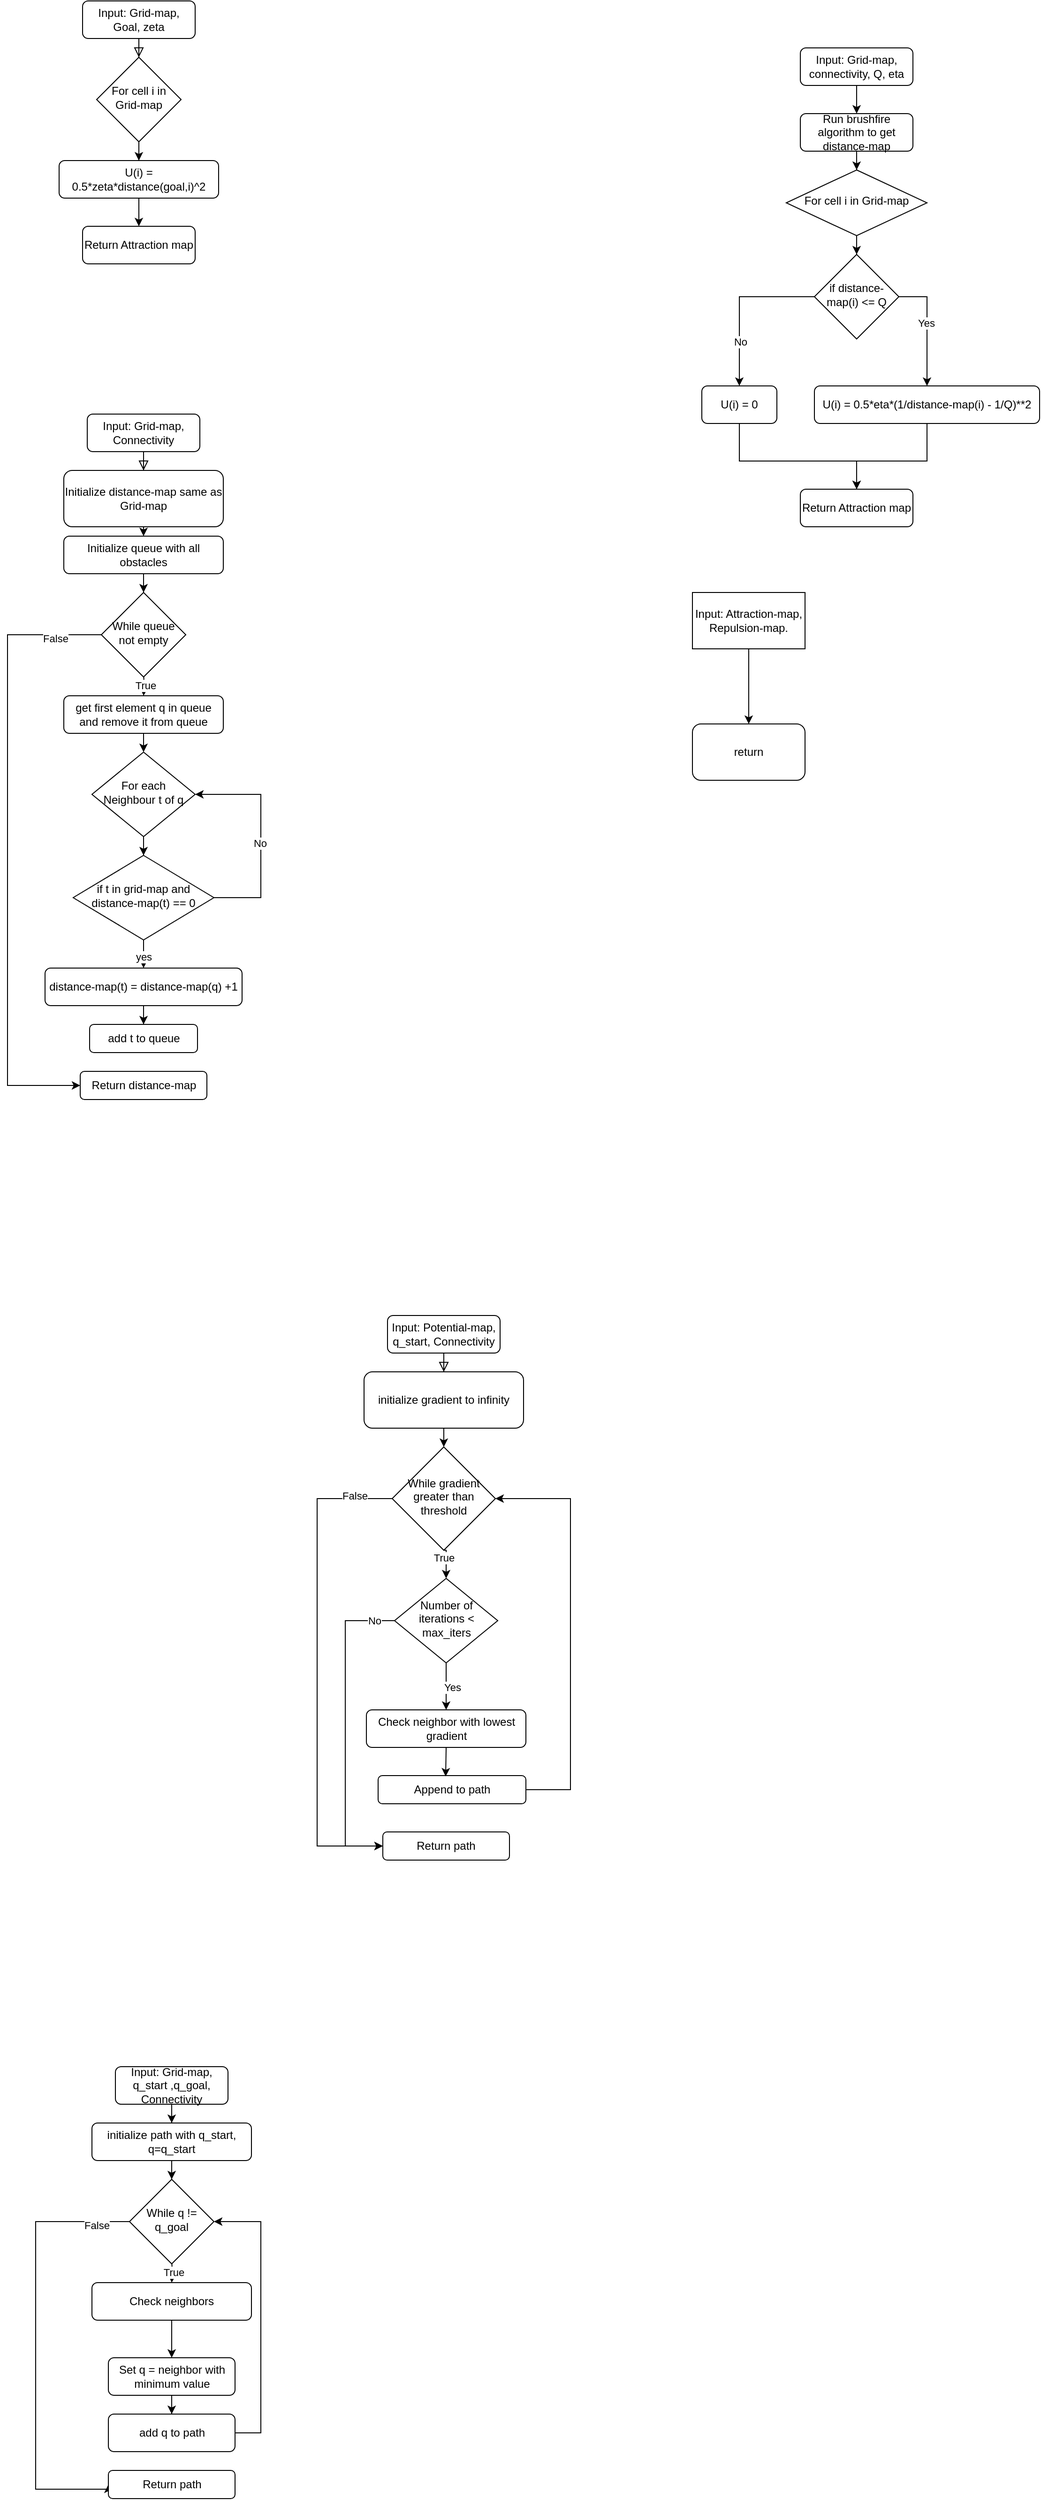 <mxfile version="24.8.4">
  <diagram id="C5RBs43oDa-KdzZeNtuy" name="Page-1">
    <mxGraphModel dx="992" dy="513" grid="1" gridSize="10" guides="1" tooltips="1" connect="1" arrows="1" fold="1" page="1" pageScale="1" pageWidth="1200" pageHeight="1600" math="0" shadow="0">
      <root>
        <mxCell id="WIyWlLk6GJQsqaUBKTNV-0" />
        <mxCell id="WIyWlLk6GJQsqaUBKTNV-1" parent="WIyWlLk6GJQsqaUBKTNV-0" />
        <mxCell id="U1kovIyhHzkXZq7RobD8-4" value="" style="group" vertex="1" connectable="0" parent="WIyWlLk6GJQsqaUBKTNV-1">
          <mxGeometry x="135" y="80" width="170" height="280" as="geometry" />
        </mxCell>
        <mxCell id="WIyWlLk6GJQsqaUBKTNV-2" value="" style="rounded=0;html=1;jettySize=auto;orthogonalLoop=1;fontSize=11;endArrow=block;endFill=0;endSize=8;strokeWidth=1;shadow=0;labelBackgroundColor=none;edgeStyle=orthogonalEdgeStyle;" parent="U1kovIyhHzkXZq7RobD8-4" source="WIyWlLk6GJQsqaUBKTNV-3" target="WIyWlLk6GJQsqaUBKTNV-6" edge="1">
          <mxGeometry relative="1" as="geometry" />
        </mxCell>
        <mxCell id="WIyWlLk6GJQsqaUBKTNV-3" value="Input: Grid-map, Goal, zeta" style="rounded=1;whiteSpace=wrap;html=1;fontSize=12;glass=0;strokeWidth=1;shadow=0;" parent="U1kovIyhHzkXZq7RobD8-4" vertex="1">
          <mxGeometry x="25" width="120" height="40" as="geometry" />
        </mxCell>
        <mxCell id="U1kovIyhHzkXZq7RobD8-2" value="" style="edgeStyle=orthogonalEdgeStyle;rounded=0;orthogonalLoop=1;jettySize=auto;html=1;" edge="1" parent="U1kovIyhHzkXZq7RobD8-4" source="WIyWlLk6GJQsqaUBKTNV-6" target="WIyWlLk6GJQsqaUBKTNV-12">
          <mxGeometry relative="1" as="geometry" />
        </mxCell>
        <mxCell id="WIyWlLk6GJQsqaUBKTNV-6" value="For cell i in Grid-map" style="rhombus;whiteSpace=wrap;html=1;shadow=0;fontFamily=Helvetica;fontSize=12;align=center;strokeWidth=1;spacing=6;spacingTop=-4;" parent="U1kovIyhHzkXZq7RobD8-4" vertex="1">
          <mxGeometry x="40" y="60" width="90" height="90" as="geometry" />
        </mxCell>
        <mxCell id="WIyWlLk6GJQsqaUBKTNV-11" value="Return Attraction map" style="rounded=1;whiteSpace=wrap;html=1;fontSize=12;glass=0;strokeWidth=1;shadow=0;" parent="U1kovIyhHzkXZq7RobD8-4" vertex="1">
          <mxGeometry x="25" y="240" width="120" height="40" as="geometry" />
        </mxCell>
        <mxCell id="U1kovIyhHzkXZq7RobD8-3" style="edgeStyle=orthogonalEdgeStyle;rounded=0;orthogonalLoop=1;jettySize=auto;html=1;" edge="1" parent="U1kovIyhHzkXZq7RobD8-4" source="WIyWlLk6GJQsqaUBKTNV-12" target="WIyWlLk6GJQsqaUBKTNV-11">
          <mxGeometry relative="1" as="geometry" />
        </mxCell>
        <mxCell id="WIyWlLk6GJQsqaUBKTNV-12" value="U(i) = 0.5*zeta*distance(goal,i)^2" style="rounded=1;whiteSpace=wrap;html=1;fontSize=12;glass=0;strokeWidth=1;shadow=0;" parent="U1kovIyhHzkXZq7RobD8-4" vertex="1">
          <mxGeometry y="170" width="170" height="40" as="geometry" />
        </mxCell>
        <mxCell id="U1kovIyhHzkXZq7RobD8-82" value="" style="group" vertex="1" connectable="0" parent="WIyWlLk6GJQsqaUBKTNV-1">
          <mxGeometry x="820" y="130" width="360" height="510" as="geometry" />
        </mxCell>
        <mxCell id="U1kovIyhHzkXZq7RobD8-69" value="" style="edgeStyle=orthogonalEdgeStyle;rounded=0;orthogonalLoop=1;jettySize=auto;html=1;" edge="1" parent="U1kovIyhHzkXZq7RobD8-82" source="U1kovIyhHzkXZq7RobD8-58" target="U1kovIyhHzkXZq7RobD8-68">
          <mxGeometry relative="1" as="geometry" />
        </mxCell>
        <mxCell id="U1kovIyhHzkXZq7RobD8-58" value="Input: Grid-map, connectivity, Q, eta" style="rounded=1;whiteSpace=wrap;html=1;fontSize=12;glass=0;strokeWidth=1;shadow=0;" vertex="1" parent="U1kovIyhHzkXZq7RobD8-82">
          <mxGeometry x="105" width="120" height="40" as="geometry" />
        </mxCell>
        <mxCell id="U1kovIyhHzkXZq7RobD8-72" value="" style="edgeStyle=orthogonalEdgeStyle;rounded=0;orthogonalLoop=1;jettySize=auto;html=1;" edge="1" parent="U1kovIyhHzkXZq7RobD8-82" source="U1kovIyhHzkXZq7RobD8-60" target="U1kovIyhHzkXZq7RobD8-71">
          <mxGeometry relative="1" as="geometry" />
        </mxCell>
        <mxCell id="U1kovIyhHzkXZq7RobD8-60" value="For cell i in Grid-map" style="rhombus;whiteSpace=wrap;html=1;shadow=0;fontFamily=Helvetica;fontSize=12;align=center;strokeWidth=1;spacing=6;spacingTop=-4;" vertex="1" parent="U1kovIyhHzkXZq7RobD8-82">
          <mxGeometry x="90" y="130" width="150" height="70" as="geometry" />
        </mxCell>
        <mxCell id="U1kovIyhHzkXZq7RobD8-61" value="Return Attraction map" style="rounded=1;whiteSpace=wrap;html=1;fontSize=12;glass=0;strokeWidth=1;shadow=0;" vertex="1" parent="U1kovIyhHzkXZq7RobD8-82">
          <mxGeometry x="105" y="470" width="120" height="40" as="geometry" />
        </mxCell>
        <mxCell id="U1kovIyhHzkXZq7RobD8-81" style="edgeStyle=orthogonalEdgeStyle;rounded=0;orthogonalLoop=1;jettySize=auto;html=1;entryX=0.5;entryY=0;entryDx=0;entryDy=0;" edge="1" parent="U1kovIyhHzkXZq7RobD8-82" source="U1kovIyhHzkXZq7RobD8-63" target="U1kovIyhHzkXZq7RobD8-61">
          <mxGeometry relative="1" as="geometry">
            <Array as="points">
              <mxPoint x="240" y="440" />
              <mxPoint x="165" y="440" />
            </Array>
          </mxGeometry>
        </mxCell>
        <mxCell id="U1kovIyhHzkXZq7RobD8-63" value="U(i) = 0.5*eta*(1/distance-map(i) - 1/Q)**2" style="rounded=1;whiteSpace=wrap;html=1;fontSize=12;glass=0;strokeWidth=1;shadow=0;" vertex="1" parent="U1kovIyhHzkXZq7RobD8-82">
          <mxGeometry x="120" y="360" width="240" height="40" as="geometry" />
        </mxCell>
        <mxCell id="U1kovIyhHzkXZq7RobD8-70" value="" style="edgeStyle=orthogonalEdgeStyle;rounded=0;orthogonalLoop=1;jettySize=auto;html=1;" edge="1" parent="U1kovIyhHzkXZq7RobD8-82" source="U1kovIyhHzkXZq7RobD8-68" target="U1kovIyhHzkXZq7RobD8-60">
          <mxGeometry relative="1" as="geometry" />
        </mxCell>
        <mxCell id="U1kovIyhHzkXZq7RobD8-68" value="Run brushfire algorithm to get distance-map" style="rounded=1;whiteSpace=wrap;html=1;fontSize=12;glass=0;strokeWidth=1;shadow=0;" vertex="1" parent="U1kovIyhHzkXZq7RobD8-82">
          <mxGeometry x="105" y="70" width="120" height="40" as="geometry" />
        </mxCell>
        <mxCell id="U1kovIyhHzkXZq7RobD8-73" value="" style="edgeStyle=orthogonalEdgeStyle;rounded=0;orthogonalLoop=1;jettySize=auto;html=1;" edge="1" parent="U1kovIyhHzkXZq7RobD8-82" source="U1kovIyhHzkXZq7RobD8-71" target="U1kovIyhHzkXZq7RobD8-63">
          <mxGeometry relative="1" as="geometry">
            <Array as="points">
              <mxPoint x="240" y="265" />
            </Array>
          </mxGeometry>
        </mxCell>
        <mxCell id="U1kovIyhHzkXZq7RobD8-74" value="Yes" style="edgeLabel;html=1;align=center;verticalAlign=middle;resizable=0;points=[];" vertex="1" connectable="0" parent="U1kovIyhHzkXZq7RobD8-73">
          <mxGeometry x="-0.083" y="-1" relative="1" as="geometry">
            <mxPoint as="offset" />
          </mxGeometry>
        </mxCell>
        <mxCell id="U1kovIyhHzkXZq7RobD8-78" style="edgeStyle=orthogonalEdgeStyle;rounded=0;orthogonalLoop=1;jettySize=auto;html=1;entryX=0.5;entryY=0;entryDx=0;entryDy=0;" edge="1" parent="U1kovIyhHzkXZq7RobD8-82" source="U1kovIyhHzkXZq7RobD8-71" target="U1kovIyhHzkXZq7RobD8-77">
          <mxGeometry relative="1" as="geometry" />
        </mxCell>
        <mxCell id="U1kovIyhHzkXZq7RobD8-79" value="No" style="edgeLabel;html=1;align=center;verticalAlign=middle;resizable=0;points=[];" vertex="1" connectable="0" parent="U1kovIyhHzkXZq7RobD8-78">
          <mxGeometry x="0.461" y="1" relative="1" as="geometry">
            <mxPoint as="offset" />
          </mxGeometry>
        </mxCell>
        <mxCell id="U1kovIyhHzkXZq7RobD8-71" value="if distance-map(i) &amp;lt;= Q" style="rhombus;whiteSpace=wrap;html=1;shadow=0;fontFamily=Helvetica;fontSize=12;align=center;strokeWidth=1;spacing=6;spacingTop=-4;" vertex="1" parent="U1kovIyhHzkXZq7RobD8-82">
          <mxGeometry x="120" y="220" width="90" height="90" as="geometry" />
        </mxCell>
        <mxCell id="U1kovIyhHzkXZq7RobD8-80" style="edgeStyle=orthogonalEdgeStyle;rounded=0;orthogonalLoop=1;jettySize=auto;html=1;entryX=0.5;entryY=0;entryDx=0;entryDy=0;" edge="1" parent="U1kovIyhHzkXZq7RobD8-82" source="U1kovIyhHzkXZq7RobD8-77" target="U1kovIyhHzkXZq7RobD8-61">
          <mxGeometry relative="1" as="geometry">
            <Array as="points">
              <mxPoint x="40" y="440" />
              <mxPoint x="165" y="440" />
            </Array>
          </mxGeometry>
        </mxCell>
        <mxCell id="U1kovIyhHzkXZq7RobD8-77" value="U(i) = 0" style="rounded=1;whiteSpace=wrap;html=1;fontSize=12;glass=0;strokeWidth=1;shadow=0;" vertex="1" parent="U1kovIyhHzkXZq7RobD8-82">
          <mxGeometry y="360" width="80" height="40" as="geometry" />
        </mxCell>
        <mxCell id="U1kovIyhHzkXZq7RobD8-87" value="" style="edgeStyle=orthogonalEdgeStyle;rounded=0;orthogonalLoop=1;jettySize=auto;html=1;" edge="1" parent="WIyWlLk6GJQsqaUBKTNV-1" source="U1kovIyhHzkXZq7RobD8-83" target="U1kovIyhHzkXZq7RobD8-86">
          <mxGeometry relative="1" as="geometry" />
        </mxCell>
        <mxCell id="U1kovIyhHzkXZq7RobD8-83" value="Input: Attraction-map, Repulsion-map." style="whiteSpace=wrap;html=1;" vertex="1" parent="WIyWlLk6GJQsqaUBKTNV-1">
          <mxGeometry x="810" y="710" width="120" height="60" as="geometry" />
        </mxCell>
        <mxCell id="U1kovIyhHzkXZq7RobD8-86" value="return" style="rounded=1;whiteSpace=wrap;html=1;" vertex="1" parent="WIyWlLk6GJQsqaUBKTNV-1">
          <mxGeometry x="810" y="850" width="120" height="60" as="geometry" />
        </mxCell>
        <mxCell id="U1kovIyhHzkXZq7RobD8-130" value="" style="group" vertex="1" connectable="0" parent="WIyWlLk6GJQsqaUBKTNV-1">
          <mxGeometry x="410" y="1480" width="270" height="580" as="geometry" />
        </mxCell>
        <mxCell id="U1kovIyhHzkXZq7RobD8-89" value="" style="rounded=0;html=1;jettySize=auto;orthogonalLoop=1;fontSize=11;endArrow=block;endFill=0;endSize=8;strokeWidth=1;shadow=0;labelBackgroundColor=none;edgeStyle=orthogonalEdgeStyle;entryX=0.5;entryY=0;entryDx=0;entryDy=0;" edge="1" parent="U1kovIyhHzkXZq7RobD8-130" source="U1kovIyhHzkXZq7RobD8-90" target="U1kovIyhHzkXZq7RobD8-96">
          <mxGeometry relative="1" as="geometry">
            <mxPoint x="135" y="60" as="targetPoint" />
          </mxGeometry>
        </mxCell>
        <mxCell id="U1kovIyhHzkXZq7RobD8-90" value="Input: Potential-map, q_start, Connectivity" style="rounded=1;whiteSpace=wrap;html=1;fontSize=12;glass=0;strokeWidth=1;shadow=0;" vertex="1" parent="U1kovIyhHzkXZq7RobD8-130">
          <mxGeometry x="75" width="120" height="40" as="geometry" />
        </mxCell>
        <mxCell id="U1kovIyhHzkXZq7RobD8-94" value="Check neighbor with lowest gradient" style="rounded=1;whiteSpace=wrap;html=1;fontSize=12;glass=0;strokeWidth=1;shadow=0;" vertex="1" parent="U1kovIyhHzkXZq7RobD8-130">
          <mxGeometry x="52.5" y="420" width="170" height="40" as="geometry" />
        </mxCell>
        <mxCell id="U1kovIyhHzkXZq7RobD8-114" style="edgeStyle=orthogonalEdgeStyle;rounded=0;orthogonalLoop=1;jettySize=auto;html=1;exitX=0.5;exitY=1;exitDx=0;exitDy=0;entryX=0.5;entryY=0;entryDx=0;entryDy=0;" edge="1" parent="U1kovIyhHzkXZq7RobD8-130" source="U1kovIyhHzkXZq7RobD8-96" target="U1kovIyhHzkXZq7RobD8-101">
          <mxGeometry relative="1" as="geometry" />
        </mxCell>
        <mxCell id="U1kovIyhHzkXZq7RobD8-96" value="initialize gradient to infinity" style="rounded=1;whiteSpace=wrap;html=1;" vertex="1" parent="U1kovIyhHzkXZq7RobD8-130">
          <mxGeometry x="50" y="60" width="170" height="60" as="geometry" />
        </mxCell>
        <mxCell id="U1kovIyhHzkXZq7RobD8-121" style="edgeStyle=orthogonalEdgeStyle;rounded=0;orthogonalLoop=1;jettySize=auto;html=1;exitX=0.5;exitY=1;exitDx=0;exitDy=0;entryX=0.5;entryY=0;entryDx=0;entryDy=0;" edge="1" parent="U1kovIyhHzkXZq7RobD8-130" source="U1kovIyhHzkXZq7RobD8-101" target="U1kovIyhHzkXZq7RobD8-103">
          <mxGeometry relative="1" as="geometry" />
        </mxCell>
        <mxCell id="U1kovIyhHzkXZq7RobD8-122" value="True" style="edgeLabel;html=1;align=center;verticalAlign=middle;resizable=0;points=[];" vertex="1" connectable="0" parent="U1kovIyhHzkXZq7RobD8-121">
          <mxGeometry x="-0.35" y="-3" relative="1" as="geometry">
            <mxPoint as="offset" />
          </mxGeometry>
        </mxCell>
        <mxCell id="U1kovIyhHzkXZq7RobD8-123" style="edgeStyle=orthogonalEdgeStyle;rounded=0;orthogonalLoop=1;jettySize=auto;html=1;entryX=0;entryY=0.5;entryDx=0;entryDy=0;" edge="1" parent="U1kovIyhHzkXZq7RobD8-130" source="U1kovIyhHzkXZq7RobD8-101" target="U1kovIyhHzkXZq7RobD8-112">
          <mxGeometry relative="1" as="geometry">
            <Array as="points">
              <mxPoint y="195" />
              <mxPoint y="565" />
            </Array>
          </mxGeometry>
        </mxCell>
        <mxCell id="U1kovIyhHzkXZq7RobD8-125" value="False" style="edgeLabel;html=1;align=center;verticalAlign=middle;resizable=0;points=[];" vertex="1" connectable="0" parent="U1kovIyhHzkXZq7RobD8-123">
          <mxGeometry x="-0.847" y="-3" relative="1" as="geometry">
            <mxPoint as="offset" />
          </mxGeometry>
        </mxCell>
        <mxCell id="U1kovIyhHzkXZq7RobD8-101" value="While gradient greater than threshold" style="rhombus;whiteSpace=wrap;html=1;shadow=0;fontFamily=Helvetica;fontSize=12;align=center;strokeWidth=1;spacing=6;spacingTop=-4;" vertex="1" parent="U1kovIyhHzkXZq7RobD8-130">
          <mxGeometry x="80" y="140" width="110" height="110" as="geometry" />
        </mxCell>
        <mxCell id="U1kovIyhHzkXZq7RobD8-116" style="edgeStyle=orthogonalEdgeStyle;rounded=0;orthogonalLoop=1;jettySize=auto;html=1;exitX=0.5;exitY=1;exitDx=0;exitDy=0;entryX=0.5;entryY=0;entryDx=0;entryDy=0;" edge="1" parent="U1kovIyhHzkXZq7RobD8-130" source="U1kovIyhHzkXZq7RobD8-103" target="U1kovIyhHzkXZq7RobD8-94">
          <mxGeometry relative="1" as="geometry" />
        </mxCell>
        <mxCell id="U1kovIyhHzkXZq7RobD8-117" value="Yes" style="edgeLabel;html=1;align=center;verticalAlign=middle;resizable=0;points=[];" vertex="1" connectable="0" parent="U1kovIyhHzkXZq7RobD8-116">
          <mxGeometry x="0.017" y="6" relative="1" as="geometry">
            <mxPoint as="offset" />
          </mxGeometry>
        </mxCell>
        <mxCell id="U1kovIyhHzkXZq7RobD8-128" style="edgeStyle=orthogonalEdgeStyle;rounded=0;orthogonalLoop=1;jettySize=auto;html=1;entryX=0;entryY=0.5;entryDx=0;entryDy=0;" edge="1" parent="U1kovIyhHzkXZq7RobD8-130" source="U1kovIyhHzkXZq7RobD8-103" target="U1kovIyhHzkXZq7RobD8-112">
          <mxGeometry relative="1" as="geometry">
            <Array as="points">
              <mxPoint x="30" y="325" />
              <mxPoint x="30" y="565" />
            </Array>
          </mxGeometry>
        </mxCell>
        <mxCell id="U1kovIyhHzkXZq7RobD8-129" value="No" style="edgeLabel;html=1;align=center;verticalAlign=middle;resizable=0;points=[];" vertex="1" connectable="0" parent="U1kovIyhHzkXZq7RobD8-128">
          <mxGeometry x="-0.869" relative="1" as="geometry">
            <mxPoint as="offset" />
          </mxGeometry>
        </mxCell>
        <mxCell id="U1kovIyhHzkXZq7RobD8-103" value="Number of iterations &amp;lt; max_iters" style="rhombus;whiteSpace=wrap;html=1;shadow=0;fontFamily=Helvetica;fontSize=12;align=center;strokeWidth=1;spacing=6;spacingTop=-4;" vertex="1" parent="U1kovIyhHzkXZq7RobD8-130">
          <mxGeometry x="82.5" y="280" width="110" height="90" as="geometry" />
        </mxCell>
        <mxCell id="U1kovIyhHzkXZq7RobD8-112" value="Return path" style="rounded=1;whiteSpace=wrap;html=1;" vertex="1" parent="U1kovIyhHzkXZq7RobD8-130">
          <mxGeometry x="70" y="550" width="135" height="30" as="geometry" />
        </mxCell>
        <mxCell id="U1kovIyhHzkXZq7RobD8-127" style="edgeStyle=orthogonalEdgeStyle;rounded=0;orthogonalLoop=1;jettySize=auto;html=1;entryX=1;entryY=0.5;entryDx=0;entryDy=0;" edge="1" parent="U1kovIyhHzkXZq7RobD8-130" source="U1kovIyhHzkXZq7RobD8-120" target="U1kovIyhHzkXZq7RobD8-101">
          <mxGeometry relative="1" as="geometry">
            <Array as="points">
              <mxPoint x="270" y="505" />
              <mxPoint x="270" y="195" />
            </Array>
          </mxGeometry>
        </mxCell>
        <mxCell id="U1kovIyhHzkXZq7RobD8-120" value="Append to path" style="rounded=1;whiteSpace=wrap;html=1;fontSize=12;glass=0;strokeWidth=1;shadow=0;" vertex="1" parent="U1kovIyhHzkXZq7RobD8-130">
          <mxGeometry x="65" y="490" width="157.5" height="30" as="geometry" />
        </mxCell>
        <mxCell id="U1kovIyhHzkXZq7RobD8-126" style="edgeStyle=orthogonalEdgeStyle;rounded=0;orthogonalLoop=1;jettySize=auto;html=1;exitX=0.5;exitY=1;exitDx=0;exitDy=0;entryX=0.457;entryY=0.031;entryDx=0;entryDy=0;entryPerimeter=0;" edge="1" parent="U1kovIyhHzkXZq7RobD8-130" source="U1kovIyhHzkXZq7RobD8-94" target="U1kovIyhHzkXZq7RobD8-120">
          <mxGeometry relative="1" as="geometry" />
        </mxCell>
        <mxCell id="U1kovIyhHzkXZq7RobD8-131" value="" style="group" vertex="1" connectable="0" parent="WIyWlLk6GJQsqaUBKTNV-1">
          <mxGeometry x="80" y="520" width="270" height="730" as="geometry" />
        </mxCell>
        <mxCell id="U1kovIyhHzkXZq7RobD8-132" value="" style="rounded=0;html=1;jettySize=auto;orthogonalLoop=1;fontSize=11;endArrow=block;endFill=0;endSize=8;strokeWidth=1;shadow=0;labelBackgroundColor=none;edgeStyle=orthogonalEdgeStyle;entryX=0.5;entryY=0;entryDx=0;entryDy=0;" edge="1" parent="U1kovIyhHzkXZq7RobD8-131" source="U1kovIyhHzkXZq7RobD8-133" target="U1kovIyhHzkXZq7RobD8-139">
          <mxGeometry relative="1" as="geometry">
            <mxPoint x="145" y="60" as="targetPoint" />
          </mxGeometry>
        </mxCell>
        <mxCell id="U1kovIyhHzkXZq7RobD8-133" value="Input: Grid-map, Connectivity" style="rounded=1;whiteSpace=wrap;html=1;fontSize=12;glass=0;strokeWidth=1;shadow=0;" vertex="1" parent="U1kovIyhHzkXZq7RobD8-131">
          <mxGeometry x="85" width="120" height="40" as="geometry" />
        </mxCell>
        <mxCell id="U1kovIyhHzkXZq7RobD8-134" value="" style="edgeStyle=orthogonalEdgeStyle;rounded=0;orthogonalLoop=1;jettySize=auto;html=1;" edge="1" parent="U1kovIyhHzkXZq7RobD8-131" target="U1kovIyhHzkXZq7RobD8-137">
          <mxGeometry relative="1" as="geometry">
            <mxPoint x="145" y="270" as="sourcePoint" />
          </mxGeometry>
        </mxCell>
        <mxCell id="U1kovIyhHzkXZq7RobD8-135" value="True" style="edgeLabel;html=1;align=center;verticalAlign=middle;resizable=0;points=[];" vertex="1" connectable="0" parent="U1kovIyhHzkXZq7RobD8-134">
          <mxGeometry x="0.209" y="1" relative="1" as="geometry">
            <mxPoint as="offset" />
          </mxGeometry>
        </mxCell>
        <mxCell id="U1kovIyhHzkXZq7RobD8-136" style="edgeStyle=orthogonalEdgeStyle;rounded=0;orthogonalLoop=1;jettySize=auto;html=1;exitX=0.5;exitY=1;exitDx=0;exitDy=0;entryX=0.5;entryY=0;entryDx=0;entryDy=0;" edge="1" parent="U1kovIyhHzkXZq7RobD8-131" source="U1kovIyhHzkXZq7RobD8-137" target="U1kovIyhHzkXZq7RobD8-146">
          <mxGeometry relative="1" as="geometry" />
        </mxCell>
        <mxCell id="U1kovIyhHzkXZq7RobD8-137" value="get first element q in queue and remove it from queue" style="rounded=1;whiteSpace=wrap;html=1;fontSize=12;glass=0;strokeWidth=1;shadow=0;" vertex="1" parent="U1kovIyhHzkXZq7RobD8-131">
          <mxGeometry x="60" y="300" width="170" height="40" as="geometry" />
        </mxCell>
        <mxCell id="U1kovIyhHzkXZq7RobD8-138" style="edgeStyle=orthogonalEdgeStyle;rounded=0;orthogonalLoop=1;jettySize=auto;html=1;exitX=0.5;exitY=1;exitDx=0;exitDy=0;entryX=0.5;entryY=0;entryDx=0;entryDy=0;" edge="1" parent="U1kovIyhHzkXZq7RobD8-131" source="U1kovIyhHzkXZq7RobD8-139" target="U1kovIyhHzkXZq7RobD8-141">
          <mxGeometry relative="1" as="geometry">
            <mxPoint x="145" y="140" as="targetPoint" />
          </mxGeometry>
        </mxCell>
        <mxCell id="U1kovIyhHzkXZq7RobD8-139" value="Initialize distance-map same as Grid-map" style="rounded=1;whiteSpace=wrap;html=1;" vertex="1" parent="U1kovIyhHzkXZq7RobD8-131">
          <mxGeometry x="60" y="60" width="170" height="60" as="geometry" />
        </mxCell>
        <mxCell id="U1kovIyhHzkXZq7RobD8-140" value="" style="edgeStyle=orthogonalEdgeStyle;rounded=0;orthogonalLoop=1;jettySize=auto;html=1;" edge="1" parent="U1kovIyhHzkXZq7RobD8-131" source="U1kovIyhHzkXZq7RobD8-141" target="U1kovIyhHzkXZq7RobD8-144">
          <mxGeometry relative="1" as="geometry" />
        </mxCell>
        <mxCell id="U1kovIyhHzkXZq7RobD8-141" value="Initialize queue with all obstacles" style="rounded=1;whiteSpace=wrap;html=1;fontSize=12;glass=0;strokeWidth=1;shadow=0;" vertex="1" parent="U1kovIyhHzkXZq7RobD8-131">
          <mxGeometry x="60" y="130" width="170" height="40" as="geometry" />
        </mxCell>
        <mxCell id="U1kovIyhHzkXZq7RobD8-142" style="edgeStyle=orthogonalEdgeStyle;rounded=0;orthogonalLoop=1;jettySize=auto;html=1;entryX=0;entryY=0.5;entryDx=0;entryDy=0;" edge="1" parent="U1kovIyhHzkXZq7RobD8-131" source="U1kovIyhHzkXZq7RobD8-144" target="U1kovIyhHzkXZq7RobD8-155">
          <mxGeometry relative="1" as="geometry">
            <mxPoint x="-30" y="730" as="targetPoint" />
            <Array as="points">
              <mxPoint y="235" />
              <mxPoint y="715" />
            </Array>
          </mxGeometry>
        </mxCell>
        <mxCell id="U1kovIyhHzkXZq7RobD8-143" value="False" style="edgeLabel;html=1;align=center;verticalAlign=middle;resizable=0;points=[];" vertex="1" connectable="0" parent="U1kovIyhHzkXZq7RobD8-142">
          <mxGeometry x="-0.849" y="4" relative="1" as="geometry">
            <mxPoint as="offset" />
          </mxGeometry>
        </mxCell>
        <mxCell id="U1kovIyhHzkXZq7RobD8-144" value="While queue not empty" style="rhombus;whiteSpace=wrap;html=1;shadow=0;fontFamily=Helvetica;fontSize=12;align=center;strokeWidth=1;spacing=6;spacingTop=-4;" vertex="1" parent="U1kovIyhHzkXZq7RobD8-131">
          <mxGeometry x="100" y="190" width="90" height="90" as="geometry" />
        </mxCell>
        <mxCell id="U1kovIyhHzkXZq7RobD8-145" value="" style="edgeStyle=orthogonalEdgeStyle;rounded=0;orthogonalLoop=1;jettySize=auto;html=1;" edge="1" parent="U1kovIyhHzkXZq7RobD8-131" source="U1kovIyhHzkXZq7RobD8-146" target="U1kovIyhHzkXZq7RobD8-151">
          <mxGeometry relative="1" as="geometry" />
        </mxCell>
        <mxCell id="U1kovIyhHzkXZq7RobD8-146" value="For each Neighbour t of q" style="rhombus;whiteSpace=wrap;html=1;shadow=0;fontFamily=Helvetica;fontSize=12;align=center;strokeWidth=1;spacing=6;spacingTop=-4;" vertex="1" parent="U1kovIyhHzkXZq7RobD8-131">
          <mxGeometry x="90" y="360" width="110" height="90" as="geometry" />
        </mxCell>
        <mxCell id="U1kovIyhHzkXZq7RobD8-147" value="" style="edgeStyle=orthogonalEdgeStyle;rounded=0;orthogonalLoop=1;jettySize=auto;html=1;" edge="1" parent="U1kovIyhHzkXZq7RobD8-131" source="U1kovIyhHzkXZq7RobD8-151" target="U1kovIyhHzkXZq7RobD8-153">
          <mxGeometry relative="1" as="geometry" />
        </mxCell>
        <mxCell id="U1kovIyhHzkXZq7RobD8-148" value="yes" style="edgeLabel;html=1;align=center;verticalAlign=middle;resizable=0;points=[];" vertex="1" connectable="0" parent="U1kovIyhHzkXZq7RobD8-147">
          <mxGeometry x="0.513" relative="1" as="geometry">
            <mxPoint as="offset" />
          </mxGeometry>
        </mxCell>
        <mxCell id="U1kovIyhHzkXZq7RobD8-149" style="edgeStyle=orthogonalEdgeStyle;rounded=0;orthogonalLoop=1;jettySize=auto;html=1;entryX=1;entryY=0.5;entryDx=0;entryDy=0;" edge="1" parent="U1kovIyhHzkXZq7RobD8-131" source="U1kovIyhHzkXZq7RobD8-151" target="U1kovIyhHzkXZq7RobD8-146">
          <mxGeometry relative="1" as="geometry">
            <Array as="points">
              <mxPoint x="270" y="515" />
              <mxPoint x="270" y="405" />
            </Array>
          </mxGeometry>
        </mxCell>
        <mxCell id="U1kovIyhHzkXZq7RobD8-150" value="No" style="edgeLabel;html=1;align=center;verticalAlign=middle;resizable=0;points=[];" vertex="1" connectable="0" parent="U1kovIyhHzkXZq7RobD8-149">
          <mxGeometry x="-0.056" y="1" relative="1" as="geometry">
            <mxPoint as="offset" />
          </mxGeometry>
        </mxCell>
        <mxCell id="U1kovIyhHzkXZq7RobD8-151" value="if t in grid-map and distance-map(t) == 0" style="rhombus;whiteSpace=wrap;html=1;shadow=0;fontFamily=Helvetica;fontSize=12;align=center;strokeWidth=1;spacing=6;spacingTop=-4;" vertex="1" parent="U1kovIyhHzkXZq7RobD8-131">
          <mxGeometry x="70" y="470" width="150" height="90" as="geometry" />
        </mxCell>
        <mxCell id="U1kovIyhHzkXZq7RobD8-152" value="" style="edgeStyle=orthogonalEdgeStyle;rounded=0;orthogonalLoop=1;jettySize=auto;html=1;" edge="1" parent="U1kovIyhHzkXZq7RobD8-131" source="U1kovIyhHzkXZq7RobD8-153" target="U1kovIyhHzkXZq7RobD8-154">
          <mxGeometry relative="1" as="geometry" />
        </mxCell>
        <mxCell id="U1kovIyhHzkXZq7RobD8-153" value="distance-map(t) = distance-map(q) +1" style="rounded=1;whiteSpace=wrap;html=1;fontSize=12;glass=0;strokeWidth=1;shadow=0;" vertex="1" parent="U1kovIyhHzkXZq7RobD8-131">
          <mxGeometry x="40" y="590" width="210" height="40" as="geometry" />
        </mxCell>
        <mxCell id="U1kovIyhHzkXZq7RobD8-154" value="add t to queue" style="whiteSpace=wrap;html=1;rounded=1;glass=0;strokeWidth=1;shadow=0;" vertex="1" parent="U1kovIyhHzkXZq7RobD8-131">
          <mxGeometry x="87.5" y="650" width="115" height="30" as="geometry" />
        </mxCell>
        <mxCell id="U1kovIyhHzkXZq7RobD8-155" value="Return distance-map" style="rounded=1;whiteSpace=wrap;html=1;" vertex="1" parent="U1kovIyhHzkXZq7RobD8-131">
          <mxGeometry x="77.5" y="700" width="135" height="30" as="geometry" />
        </mxCell>
        <mxCell id="U1kovIyhHzkXZq7RobD8-191" value="" style="group" vertex="1" connectable="0" parent="WIyWlLk6GJQsqaUBKTNV-1">
          <mxGeometry x="110" y="2280" width="240" height="460" as="geometry" />
        </mxCell>
        <mxCell id="U1kovIyhHzkXZq7RobD8-156" style="edgeStyle=orthogonalEdgeStyle;rounded=0;orthogonalLoop=1;jettySize=auto;html=1;entryX=0.5;entryY=0;entryDx=0;entryDy=0;" edge="1" parent="U1kovIyhHzkXZq7RobD8-191" source="U1kovIyhHzkXZq7RobD8-23" target="U1kovIyhHzkXZq7RobD8-33">
          <mxGeometry relative="1" as="geometry" />
        </mxCell>
        <mxCell id="U1kovIyhHzkXZq7RobD8-23" value="Input: Grid-map, q_start ,q_goal, Connectivity" style="rounded=1;whiteSpace=wrap;html=1;fontSize=12;glass=0;strokeWidth=1;shadow=0;" vertex="1" parent="U1kovIyhHzkXZq7RobD8-191">
          <mxGeometry x="85" width="120" height="40" as="geometry" />
        </mxCell>
        <mxCell id="U1kovIyhHzkXZq7RobD8-24" value="" style="edgeStyle=orthogonalEdgeStyle;rounded=0;orthogonalLoop=1;jettySize=auto;html=1;" edge="1" parent="U1kovIyhHzkXZq7RobD8-191" target="U1kovIyhHzkXZq7RobD8-28">
          <mxGeometry relative="1" as="geometry">
            <mxPoint x="145" y="200" as="sourcePoint" />
          </mxGeometry>
        </mxCell>
        <mxCell id="U1kovIyhHzkXZq7RobD8-50" value="True" style="edgeLabel;html=1;align=center;verticalAlign=middle;resizable=0;points=[];" vertex="1" connectable="0" parent="U1kovIyhHzkXZq7RobD8-24">
          <mxGeometry x="0.209" y="1" relative="1" as="geometry">
            <mxPoint as="offset" />
          </mxGeometry>
        </mxCell>
        <mxCell id="U1kovIyhHzkXZq7RobD8-187" style="edgeStyle=orthogonalEdgeStyle;rounded=0;orthogonalLoop=1;jettySize=auto;html=1;exitX=0.5;exitY=1;exitDx=0;exitDy=0;entryX=0.5;entryY=0;entryDx=0;entryDy=0;" edge="1" parent="U1kovIyhHzkXZq7RobD8-191" source="U1kovIyhHzkXZq7RobD8-28" target="U1kovIyhHzkXZq7RobD8-181">
          <mxGeometry relative="1" as="geometry" />
        </mxCell>
        <mxCell id="U1kovIyhHzkXZq7RobD8-28" value="Check neighbors" style="rounded=1;whiteSpace=wrap;html=1;fontSize=12;glass=0;strokeWidth=1;shadow=0;" vertex="1" parent="U1kovIyhHzkXZq7RobD8-191">
          <mxGeometry x="60" y="230" width="170" height="40" as="geometry" />
        </mxCell>
        <mxCell id="U1kovIyhHzkXZq7RobD8-38" value="" style="edgeStyle=orthogonalEdgeStyle;rounded=0;orthogonalLoop=1;jettySize=auto;html=1;" edge="1" parent="U1kovIyhHzkXZq7RobD8-191" source="U1kovIyhHzkXZq7RobD8-33" target="U1kovIyhHzkXZq7RobD8-37">
          <mxGeometry relative="1" as="geometry" />
        </mxCell>
        <mxCell id="U1kovIyhHzkXZq7RobD8-33" value="initialize path with q_start, q=q_start" style="rounded=1;whiteSpace=wrap;html=1;fontSize=12;glass=0;strokeWidth=1;shadow=0;" vertex="1" parent="U1kovIyhHzkXZq7RobD8-191">
          <mxGeometry x="60" y="60" width="170" height="40" as="geometry" />
        </mxCell>
        <mxCell id="U1kovIyhHzkXZq7RobD8-51" style="edgeStyle=orthogonalEdgeStyle;rounded=0;orthogonalLoop=1;jettySize=auto;html=1;entryX=0;entryY=0.5;entryDx=0;entryDy=0;" edge="1" parent="U1kovIyhHzkXZq7RobD8-191" source="U1kovIyhHzkXZq7RobD8-37" target="U1kovIyhHzkXZq7RobD8-54">
          <mxGeometry relative="1" as="geometry">
            <mxPoint x="-30" y="660" as="targetPoint" />
            <Array as="points">
              <mxPoint y="165" />
              <mxPoint y="450" />
              <mxPoint x="78" y="450" />
            </Array>
          </mxGeometry>
        </mxCell>
        <mxCell id="U1kovIyhHzkXZq7RobD8-53" value="False" style="edgeLabel;html=1;align=center;verticalAlign=middle;resizable=0;points=[];" vertex="1" connectable="0" parent="U1kovIyhHzkXZq7RobD8-51">
          <mxGeometry x="-0.849" y="4" relative="1" as="geometry">
            <mxPoint as="offset" />
          </mxGeometry>
        </mxCell>
        <mxCell id="U1kovIyhHzkXZq7RobD8-37" value="While q != q_goal" style="rhombus;whiteSpace=wrap;html=1;shadow=0;fontFamily=Helvetica;fontSize=12;align=center;strokeWidth=1;spacing=6;spacingTop=-4;" vertex="1" parent="U1kovIyhHzkXZq7RobD8-191">
          <mxGeometry x="100" y="120" width="90" height="90" as="geometry" />
        </mxCell>
        <mxCell id="U1kovIyhHzkXZq7RobD8-54" value="Return path" style="rounded=1;whiteSpace=wrap;html=1;" vertex="1" parent="U1kovIyhHzkXZq7RobD8-191">
          <mxGeometry x="77.5" y="430" width="135" height="30" as="geometry" />
        </mxCell>
        <mxCell id="U1kovIyhHzkXZq7RobD8-189" value="" style="edgeStyle=orthogonalEdgeStyle;rounded=0;orthogonalLoop=1;jettySize=auto;html=1;" edge="1" parent="U1kovIyhHzkXZq7RobD8-191" source="U1kovIyhHzkXZq7RobD8-181" target="U1kovIyhHzkXZq7RobD8-188">
          <mxGeometry relative="1" as="geometry" />
        </mxCell>
        <mxCell id="U1kovIyhHzkXZq7RobD8-181" value="Set q = neighbor with minimum value" style="rounded=1;whiteSpace=wrap;html=1;glass=0;strokeWidth=1;shadow=0;" vertex="1" parent="U1kovIyhHzkXZq7RobD8-191">
          <mxGeometry x="77.5" y="310" width="135" height="40" as="geometry" />
        </mxCell>
        <mxCell id="U1kovIyhHzkXZq7RobD8-190" style="edgeStyle=orthogonalEdgeStyle;rounded=0;orthogonalLoop=1;jettySize=auto;html=1;entryX=1;entryY=0.5;entryDx=0;entryDy=0;" edge="1" parent="U1kovIyhHzkXZq7RobD8-191" source="U1kovIyhHzkXZq7RobD8-188" target="U1kovIyhHzkXZq7RobD8-37">
          <mxGeometry relative="1" as="geometry">
            <Array as="points">
              <mxPoint x="240" y="390" />
              <mxPoint x="240" y="165" />
            </Array>
          </mxGeometry>
        </mxCell>
        <mxCell id="U1kovIyhHzkXZq7RobD8-188" value="add q to path" style="rounded=1;whiteSpace=wrap;html=1;glass=0;strokeWidth=1;shadow=0;" vertex="1" parent="U1kovIyhHzkXZq7RobD8-191">
          <mxGeometry x="77.5" y="370" width="135" height="40" as="geometry" />
        </mxCell>
      </root>
    </mxGraphModel>
  </diagram>
</mxfile>
